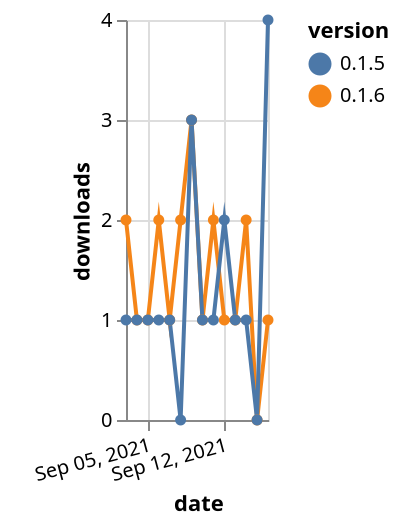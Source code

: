{"$schema": "https://vega.github.io/schema/vega-lite/v5.json", "description": "A simple bar chart with embedded data.", "data": {"values": [{"date": "2021-09-03", "total": 201, "delta": 2, "version": "0.1.6"}, {"date": "2021-09-04", "total": 202, "delta": 1, "version": "0.1.6"}, {"date": "2021-09-05", "total": 203, "delta": 1, "version": "0.1.6"}, {"date": "2021-09-06", "total": 205, "delta": 2, "version": "0.1.6"}, {"date": "2021-09-07", "total": 206, "delta": 1, "version": "0.1.6"}, {"date": "2021-09-08", "total": 208, "delta": 2, "version": "0.1.6"}, {"date": "2021-09-09", "total": 211, "delta": 3, "version": "0.1.6"}, {"date": "2021-09-10", "total": 212, "delta": 1, "version": "0.1.6"}, {"date": "2021-09-11", "total": 214, "delta": 2, "version": "0.1.6"}, {"date": "2021-09-12", "total": 215, "delta": 1, "version": "0.1.6"}, {"date": "2021-09-13", "total": 216, "delta": 1, "version": "0.1.6"}, {"date": "2021-09-14", "total": 218, "delta": 2, "version": "0.1.6"}, {"date": "2021-09-15", "total": 218, "delta": 0, "version": "0.1.6"}, {"date": "2021-09-16", "total": 219, "delta": 1, "version": "0.1.6"}, {"date": "2021-09-03", "total": 901, "delta": 1, "version": "0.1.5"}, {"date": "2021-09-04", "total": 902, "delta": 1, "version": "0.1.5"}, {"date": "2021-09-05", "total": 903, "delta": 1, "version": "0.1.5"}, {"date": "2021-09-06", "total": 904, "delta": 1, "version": "0.1.5"}, {"date": "2021-09-07", "total": 905, "delta": 1, "version": "0.1.5"}, {"date": "2021-09-08", "total": 905, "delta": 0, "version": "0.1.5"}, {"date": "2021-09-09", "total": 908, "delta": 3, "version": "0.1.5"}, {"date": "2021-09-10", "total": 909, "delta": 1, "version": "0.1.5"}, {"date": "2021-09-11", "total": 910, "delta": 1, "version": "0.1.5"}, {"date": "2021-09-12", "total": 912, "delta": 2, "version": "0.1.5"}, {"date": "2021-09-13", "total": 913, "delta": 1, "version": "0.1.5"}, {"date": "2021-09-14", "total": 914, "delta": 1, "version": "0.1.5"}, {"date": "2021-09-15", "total": 914, "delta": 0, "version": "0.1.5"}, {"date": "2021-09-16", "total": 918, "delta": 4, "version": "0.1.5"}]}, "width": "container", "mark": {"type": "line", "point": {"filled": true}}, "encoding": {"x": {"field": "date", "type": "temporal", "timeUnit": "yearmonthdate", "title": "date", "axis": {"labelAngle": -15}}, "y": {"field": "delta", "type": "quantitative", "title": "downloads"}, "color": {"field": "version", "type": "nominal"}, "tooltip": {"field": "delta"}}}